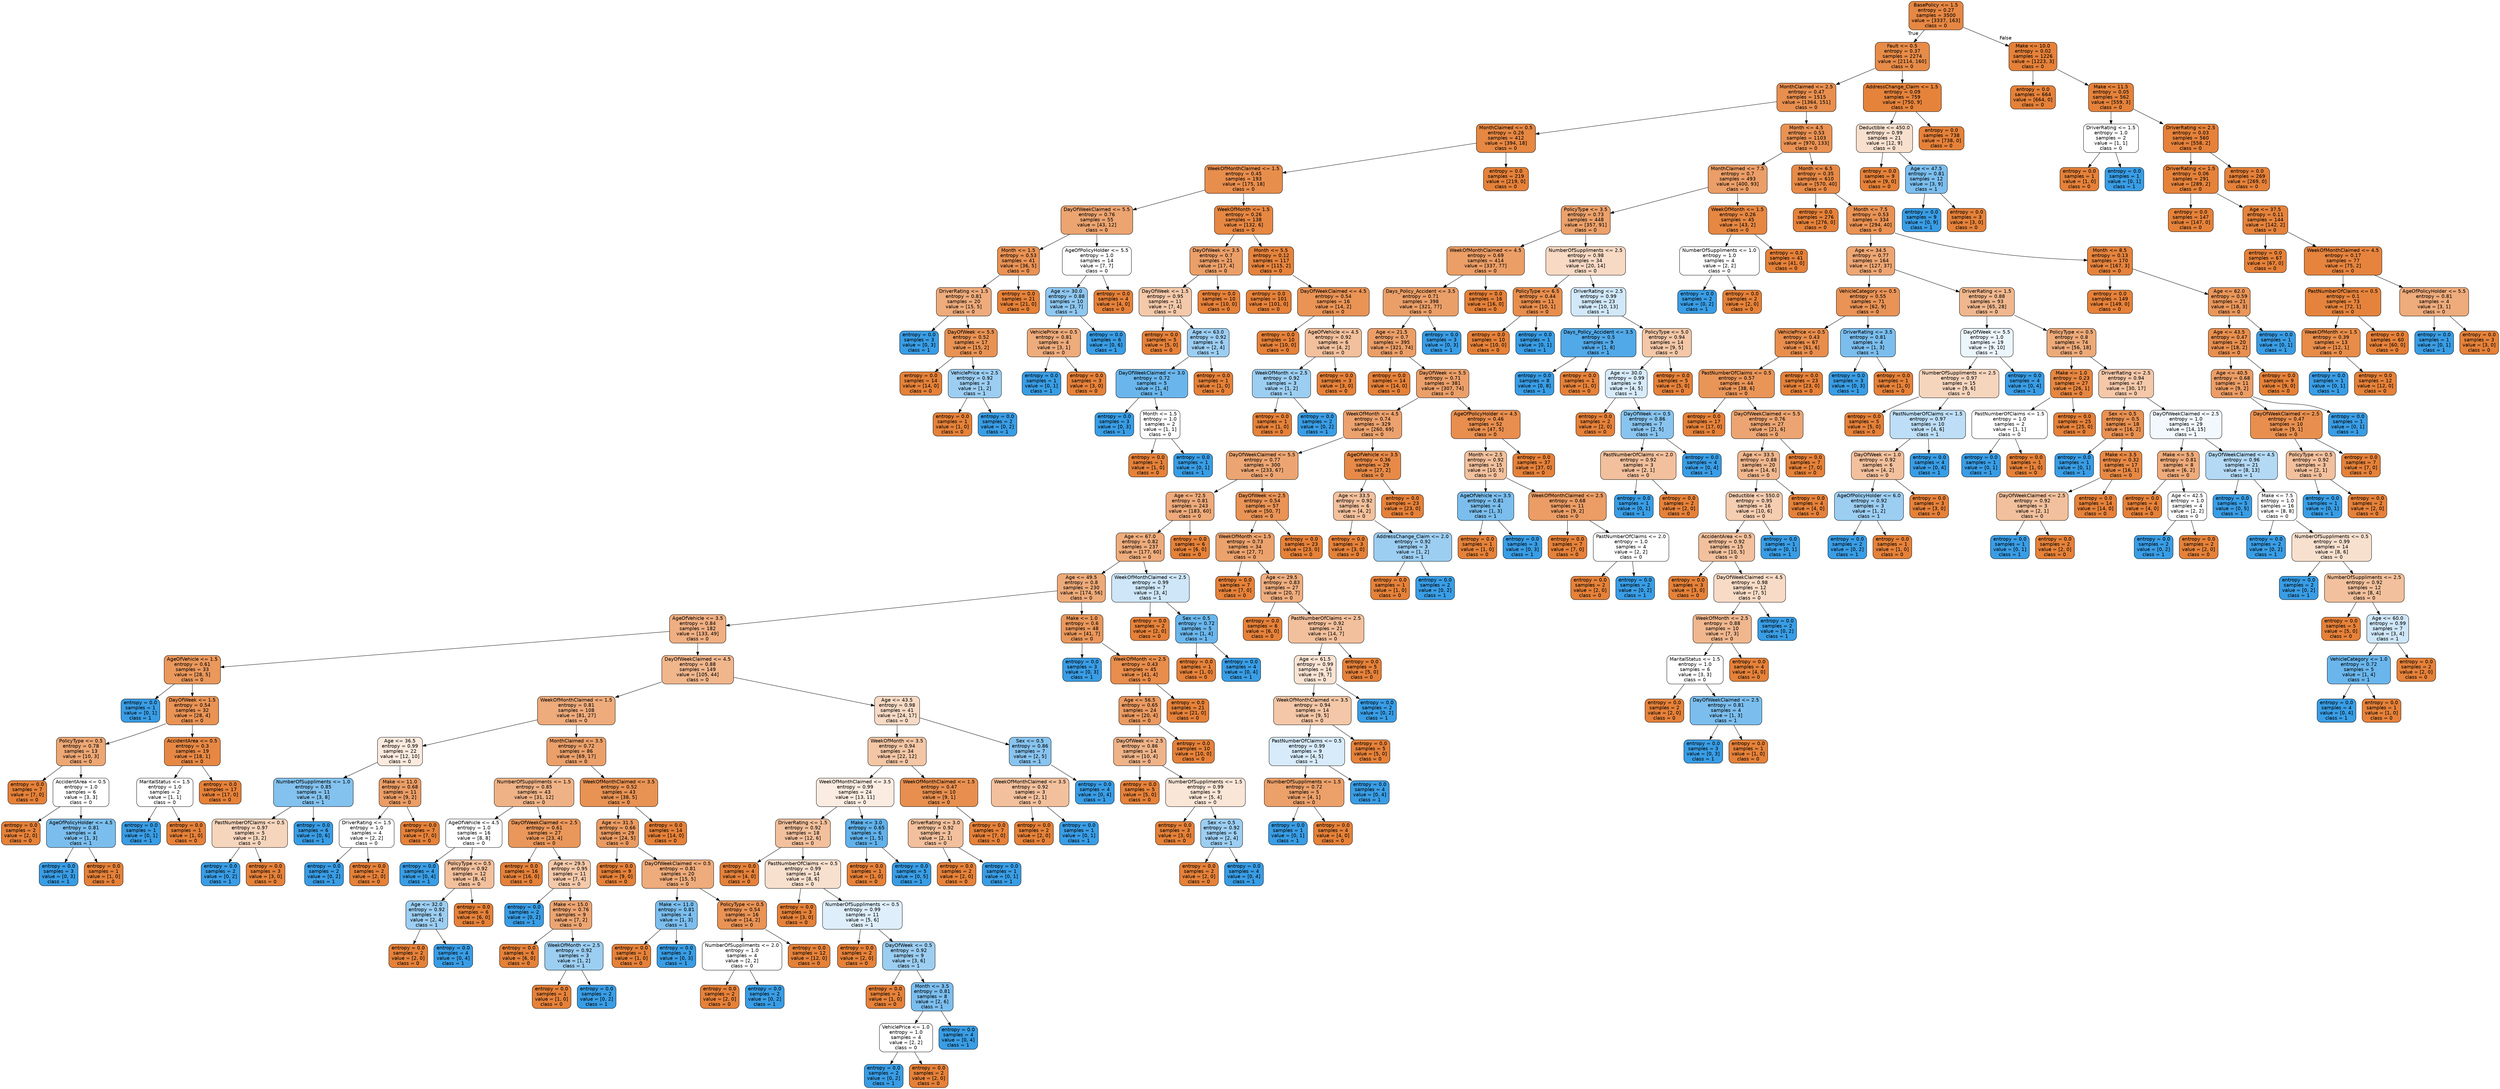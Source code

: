 digraph Tree {
node [shape=box, style="filled, rounded", color="black", fontname=helvetica] ;
edge [fontname=helvetica] ;
0 [label="BasePolicy <= 1.5\nentropy = 0.27\nsamples = 3500\nvalue = [3337, 163]\nclass = 0", fillcolor="#e68743"] ;
1 [label="Fault <= 0.5\nentropy = 0.37\nsamples = 2274\nvalue = [2114, 160]\nclass = 0", fillcolor="#e78b48"] ;
0 -> 1 [labeldistance=2.5, labelangle=45, headlabel="True"] ;
2 [label="MonthClaimed <= 2.5\nentropy = 0.47\nsamples = 1515\nvalue = [1364, 151]\nclass = 0", fillcolor="#e88f4f"] ;
1 -> 2 ;
3 [label="MonthClaimed <= 0.5\nentropy = 0.26\nsamples = 412\nvalue = [394, 18]\nclass = 0", fillcolor="#e68742"] ;
2 -> 3 ;
4 [label="WeekOfMonthClaimed <= 1.5\nentropy = 0.45\nsamples = 193\nvalue = [175, 18]\nclass = 0", fillcolor="#e88e4d"] ;
3 -> 4 ;
5 [label="DayOfWeekClaimed <= 5.5\nentropy = 0.76\nsamples = 55\nvalue = [43, 12]\nclass = 0", fillcolor="#eca470"] ;
4 -> 5 ;
6 [label="Month <= 1.5\nentropy = 0.53\nsamples = 41\nvalue = [36, 5]\nclass = 0", fillcolor="#e99254"] ;
5 -> 6 ;
7 [label="DriverRating <= 1.5\nentropy = 0.81\nsamples = 20\nvalue = [15, 5]\nclass = 0", fillcolor="#eeab7b"] ;
6 -> 7 ;
8 [label="entropy = 0.0\nsamples = 3\nvalue = [0, 3]\nclass = 1", fillcolor="#399de5"] ;
7 -> 8 ;
9 [label="DayOfWeek <= 5.5\nentropy = 0.52\nsamples = 17\nvalue = [15, 2]\nclass = 0", fillcolor="#e89253"] ;
7 -> 9 ;
10 [label="entropy = 0.0\nsamples = 14\nvalue = [14, 0]\nclass = 0", fillcolor="#e58139"] ;
9 -> 10 ;
11 [label="VehiclePrice <= 2.5\nentropy = 0.92\nsamples = 3\nvalue = [1, 2]\nclass = 1", fillcolor="#9ccef2"] ;
9 -> 11 ;
12 [label="entropy = 0.0\nsamples = 1\nvalue = [1, 0]\nclass = 0", fillcolor="#e58139"] ;
11 -> 12 ;
13 [label="entropy = 0.0\nsamples = 2\nvalue = [0, 2]\nclass = 1", fillcolor="#399de5"] ;
11 -> 13 ;
14 [label="entropy = 0.0\nsamples = 21\nvalue = [21, 0]\nclass = 0", fillcolor="#e58139"] ;
6 -> 14 ;
15 [label="AgeOfPolicyHolder <= 5.5\nentropy = 1.0\nsamples = 14\nvalue = [7, 7]\nclass = 0", fillcolor="#ffffff"] ;
5 -> 15 ;
16 [label="Age <= 30.0\nentropy = 0.88\nsamples = 10\nvalue = [3, 7]\nclass = 1", fillcolor="#8ec7f0"] ;
15 -> 16 ;
17 [label="VehiclePrice <= 0.5\nentropy = 0.81\nsamples = 4\nvalue = [3, 1]\nclass = 0", fillcolor="#eeab7b"] ;
16 -> 17 ;
18 [label="entropy = 0.0\nsamples = 1\nvalue = [0, 1]\nclass = 1", fillcolor="#399de5"] ;
17 -> 18 ;
19 [label="entropy = 0.0\nsamples = 3\nvalue = [3, 0]\nclass = 0", fillcolor="#e58139"] ;
17 -> 19 ;
20 [label="entropy = 0.0\nsamples = 6\nvalue = [0, 6]\nclass = 1", fillcolor="#399de5"] ;
16 -> 20 ;
21 [label="entropy = 0.0\nsamples = 4\nvalue = [4, 0]\nclass = 0", fillcolor="#e58139"] ;
15 -> 21 ;
22 [label="WeekOfMonth <= 1.5\nentropy = 0.26\nsamples = 138\nvalue = [132, 6]\nclass = 0", fillcolor="#e68742"] ;
4 -> 22 ;
23 [label="DayOfWeek <= 3.5\nentropy = 0.7\nsamples = 21\nvalue = [17, 4]\nclass = 0", fillcolor="#eb9f68"] ;
22 -> 23 ;
24 [label="DayOfWeek <= 1.5\nentropy = 0.95\nsamples = 11\nvalue = [7, 4]\nclass = 0", fillcolor="#f4c9aa"] ;
23 -> 24 ;
25 [label="entropy = 0.0\nsamples = 5\nvalue = [5, 0]\nclass = 0", fillcolor="#e58139"] ;
24 -> 25 ;
26 [label="Age <= 63.0\nentropy = 0.92\nsamples = 6\nvalue = [2, 4]\nclass = 1", fillcolor="#9ccef2"] ;
24 -> 26 ;
27 [label="DayOfWeekClaimed <= 3.0\nentropy = 0.72\nsamples = 5\nvalue = [1, 4]\nclass = 1", fillcolor="#6ab6ec"] ;
26 -> 27 ;
28 [label="entropy = 0.0\nsamples = 3\nvalue = [0, 3]\nclass = 1", fillcolor="#399de5"] ;
27 -> 28 ;
29 [label="Month <= 1.5\nentropy = 1.0\nsamples = 2\nvalue = [1, 1]\nclass = 0", fillcolor="#ffffff"] ;
27 -> 29 ;
30 [label="entropy = 0.0\nsamples = 1\nvalue = [1, 0]\nclass = 0", fillcolor="#e58139"] ;
29 -> 30 ;
31 [label="entropy = 0.0\nsamples = 1\nvalue = [0, 1]\nclass = 1", fillcolor="#399de5"] ;
29 -> 31 ;
32 [label="entropy = 0.0\nsamples = 1\nvalue = [1, 0]\nclass = 0", fillcolor="#e58139"] ;
26 -> 32 ;
33 [label="entropy = 0.0\nsamples = 10\nvalue = [10, 0]\nclass = 0", fillcolor="#e58139"] ;
23 -> 33 ;
34 [label="Month <= 5.5\nentropy = 0.12\nsamples = 117\nvalue = [115, 2]\nclass = 0", fillcolor="#e5833c"] ;
22 -> 34 ;
35 [label="entropy = 0.0\nsamples = 101\nvalue = [101, 0]\nclass = 0", fillcolor="#e58139"] ;
34 -> 35 ;
36 [label="DayOfWeekClaimed <= 4.5\nentropy = 0.54\nsamples = 16\nvalue = [14, 2]\nclass = 0", fillcolor="#e99355"] ;
34 -> 36 ;
37 [label="entropy = 0.0\nsamples = 10\nvalue = [10, 0]\nclass = 0", fillcolor="#e58139"] ;
36 -> 37 ;
38 [label="AgeOfVehicle <= 4.5\nentropy = 0.92\nsamples = 6\nvalue = [4, 2]\nclass = 0", fillcolor="#f2c09c"] ;
36 -> 38 ;
39 [label="WeekOfMonth <= 2.5\nentropy = 0.92\nsamples = 3\nvalue = [1, 2]\nclass = 1", fillcolor="#9ccef2"] ;
38 -> 39 ;
40 [label="entropy = 0.0\nsamples = 1\nvalue = [1, 0]\nclass = 0", fillcolor="#e58139"] ;
39 -> 40 ;
41 [label="entropy = 0.0\nsamples = 2\nvalue = [0, 2]\nclass = 1", fillcolor="#399de5"] ;
39 -> 41 ;
42 [label="entropy = 0.0\nsamples = 3\nvalue = [3, 0]\nclass = 0", fillcolor="#e58139"] ;
38 -> 42 ;
43 [label="entropy = 0.0\nsamples = 219\nvalue = [219, 0]\nclass = 0", fillcolor="#e58139"] ;
3 -> 43 ;
44 [label="Month <= 4.5\nentropy = 0.53\nsamples = 1103\nvalue = [970, 133]\nclass = 0", fillcolor="#e99254"] ;
2 -> 44 ;
45 [label="MonthClaimed <= 7.5\nentropy = 0.7\nsamples = 493\nvalue = [400, 93]\nclass = 0", fillcolor="#eb9e67"] ;
44 -> 45 ;
46 [label="PolicyType <= 3.5\nentropy = 0.73\nsamples = 448\nvalue = [357, 91]\nclass = 0", fillcolor="#eca16b"] ;
45 -> 46 ;
47 [label="WeekOfMonthClaimed <= 4.5\nentropy = 0.69\nsamples = 414\nvalue = [337, 77]\nclass = 0", fillcolor="#eb9e66"] ;
46 -> 47 ;
48 [label="Days_Policy_Accident <= 3.5\nentropy = 0.71\nsamples = 398\nvalue = [321, 77]\nclass = 0", fillcolor="#eb9f68"] ;
47 -> 48 ;
49 [label="Age <= 21.5\nentropy = 0.7\nsamples = 395\nvalue = [321, 74]\nclass = 0", fillcolor="#eb9e67"] ;
48 -> 49 ;
50 [label="entropy = 0.0\nsamples = 14\nvalue = [14, 0]\nclass = 0", fillcolor="#e58139"] ;
49 -> 50 ;
51 [label="DayOfWeek <= 5.5\nentropy = 0.71\nsamples = 381\nvalue = [307, 74]\nclass = 0", fillcolor="#eb9f69"] ;
49 -> 51 ;
52 [label="WeekOfMonth <= 4.5\nentropy = 0.74\nsamples = 329\nvalue = [260, 69]\nclass = 0", fillcolor="#eca26e"] ;
51 -> 52 ;
53 [label="DayOfWeekClaimed <= 5.5\nentropy = 0.77\nsamples = 300\nvalue = [233, 67]\nclass = 0", fillcolor="#eca572"] ;
52 -> 53 ;
54 [label="Age <= 72.5\nentropy = 0.81\nsamples = 243\nvalue = [183, 60]\nclass = 0", fillcolor="#eeaa7a"] ;
53 -> 54 ;
55 [label="Age <= 67.0\nentropy = 0.82\nsamples = 237\nvalue = [177, 60]\nclass = 0", fillcolor="#eeac7c"] ;
54 -> 55 ;
56 [label="Age <= 49.5\nentropy = 0.8\nsamples = 230\nvalue = [174, 56]\nclass = 0", fillcolor="#edaa79"] ;
55 -> 56 ;
57 [label="AgeOfVehicle <= 3.5\nentropy = 0.84\nsamples = 182\nvalue = [133, 49]\nclass = 0", fillcolor="#efaf82"] ;
56 -> 57 ;
58 [label="AgeOfVehicle <= 1.5\nentropy = 0.61\nsamples = 33\nvalue = [28, 5]\nclass = 0", fillcolor="#ea985c"] ;
57 -> 58 ;
59 [label="entropy = 0.0\nsamples = 1\nvalue = [0, 1]\nclass = 1", fillcolor="#399de5"] ;
58 -> 59 ;
60 [label="DayOfWeek <= 1.5\nentropy = 0.54\nsamples = 32\nvalue = [28, 4]\nclass = 0", fillcolor="#e99355"] ;
58 -> 60 ;
61 [label="PolicyType <= 0.5\nentropy = 0.78\nsamples = 13\nvalue = [10, 3]\nclass = 0", fillcolor="#eda774"] ;
60 -> 61 ;
62 [label="entropy = 0.0\nsamples = 7\nvalue = [7, 0]\nclass = 0", fillcolor="#e58139"] ;
61 -> 62 ;
63 [label="AccidentArea <= 0.5\nentropy = 1.0\nsamples = 6\nvalue = [3, 3]\nclass = 0", fillcolor="#ffffff"] ;
61 -> 63 ;
64 [label="entropy = 0.0\nsamples = 2\nvalue = [2, 0]\nclass = 0", fillcolor="#e58139"] ;
63 -> 64 ;
65 [label="AgeOfPolicyHolder <= 4.5\nentropy = 0.81\nsamples = 4\nvalue = [1, 3]\nclass = 1", fillcolor="#7bbeee"] ;
63 -> 65 ;
66 [label="entropy = 0.0\nsamples = 3\nvalue = [0, 3]\nclass = 1", fillcolor="#399de5"] ;
65 -> 66 ;
67 [label="entropy = 0.0\nsamples = 1\nvalue = [1, 0]\nclass = 0", fillcolor="#e58139"] ;
65 -> 67 ;
68 [label="AccidentArea <= 0.5\nentropy = 0.3\nsamples = 19\nvalue = [18, 1]\nclass = 0", fillcolor="#e68844"] ;
60 -> 68 ;
69 [label="MaritalStatus <= 1.5\nentropy = 1.0\nsamples = 2\nvalue = [1, 1]\nclass = 0", fillcolor="#ffffff"] ;
68 -> 69 ;
70 [label="entropy = 0.0\nsamples = 1\nvalue = [0, 1]\nclass = 1", fillcolor="#399de5"] ;
69 -> 70 ;
71 [label="entropy = 0.0\nsamples = 1\nvalue = [1, 0]\nclass = 0", fillcolor="#e58139"] ;
69 -> 71 ;
72 [label="entropy = 0.0\nsamples = 17\nvalue = [17, 0]\nclass = 0", fillcolor="#e58139"] ;
68 -> 72 ;
73 [label="DayOfWeekClaimed <= 4.5\nentropy = 0.88\nsamples = 149\nvalue = [105, 44]\nclass = 0", fillcolor="#f0b68c"] ;
57 -> 73 ;
74 [label="WeekOfMonthClaimed <= 1.5\nentropy = 0.81\nsamples = 108\nvalue = [81, 27]\nclass = 0", fillcolor="#eeab7b"] ;
73 -> 74 ;
75 [label="Age <= 36.5\nentropy = 0.99\nsamples = 22\nvalue = [12, 10]\nclass = 0", fillcolor="#fbeade"] ;
74 -> 75 ;
76 [label="NumberOfSuppliments <= 1.0\nentropy = 0.85\nsamples = 11\nvalue = [3, 8]\nclass = 1", fillcolor="#83c2ef"] ;
75 -> 76 ;
77 [label="PastNumberOfClaims <= 0.5\nentropy = 0.97\nsamples = 5\nvalue = [3, 2]\nclass = 0", fillcolor="#f6d5bd"] ;
76 -> 77 ;
78 [label="entropy = 0.0\nsamples = 2\nvalue = [0, 2]\nclass = 1", fillcolor="#399de5"] ;
77 -> 78 ;
79 [label="entropy = 0.0\nsamples = 3\nvalue = [3, 0]\nclass = 0", fillcolor="#e58139"] ;
77 -> 79 ;
80 [label="entropy = 0.0\nsamples = 6\nvalue = [0, 6]\nclass = 1", fillcolor="#399de5"] ;
76 -> 80 ;
81 [label="Make <= 11.0\nentropy = 0.68\nsamples = 11\nvalue = [9, 2]\nclass = 0", fillcolor="#eb9d65"] ;
75 -> 81 ;
82 [label="DriverRating <= 1.5\nentropy = 1.0\nsamples = 4\nvalue = [2, 2]\nclass = 0", fillcolor="#ffffff"] ;
81 -> 82 ;
83 [label="entropy = 0.0\nsamples = 2\nvalue = [0, 2]\nclass = 1", fillcolor="#399de5"] ;
82 -> 83 ;
84 [label="entropy = 0.0\nsamples = 2\nvalue = [2, 0]\nclass = 0", fillcolor="#e58139"] ;
82 -> 84 ;
85 [label="entropy = 0.0\nsamples = 7\nvalue = [7, 0]\nclass = 0", fillcolor="#e58139"] ;
81 -> 85 ;
86 [label="MonthClaimed <= 3.5\nentropy = 0.72\nsamples = 86\nvalue = [69, 17]\nclass = 0", fillcolor="#eba06a"] ;
74 -> 86 ;
87 [label="NumberOfSuppliments <= 1.5\nentropy = 0.85\nsamples = 43\nvalue = [31, 12]\nclass = 0", fillcolor="#efb286"] ;
86 -> 87 ;
88 [label="AgeOfVehicle <= 4.5\nentropy = 1.0\nsamples = 16\nvalue = [8, 8]\nclass = 0", fillcolor="#ffffff"] ;
87 -> 88 ;
89 [label="entropy = 0.0\nsamples = 4\nvalue = [0, 4]\nclass = 1", fillcolor="#399de5"] ;
88 -> 89 ;
90 [label="PolicyType <= 0.5\nentropy = 0.92\nsamples = 12\nvalue = [8, 4]\nclass = 0", fillcolor="#f2c09c"] ;
88 -> 90 ;
91 [label="Age <= 32.0\nentropy = 0.92\nsamples = 6\nvalue = [2, 4]\nclass = 1", fillcolor="#9ccef2"] ;
90 -> 91 ;
92 [label="entropy = 0.0\nsamples = 2\nvalue = [2, 0]\nclass = 0", fillcolor="#e58139"] ;
91 -> 92 ;
93 [label="entropy = 0.0\nsamples = 4\nvalue = [0, 4]\nclass = 1", fillcolor="#399de5"] ;
91 -> 93 ;
94 [label="entropy = 0.0\nsamples = 6\nvalue = [6, 0]\nclass = 0", fillcolor="#e58139"] ;
90 -> 94 ;
95 [label="DayOfWeekClaimed <= 2.5\nentropy = 0.61\nsamples = 27\nvalue = [23, 4]\nclass = 0", fillcolor="#ea975b"] ;
87 -> 95 ;
96 [label="entropy = 0.0\nsamples = 16\nvalue = [16, 0]\nclass = 0", fillcolor="#e58139"] ;
95 -> 96 ;
97 [label="Age <= 29.5\nentropy = 0.95\nsamples = 11\nvalue = [7, 4]\nclass = 0", fillcolor="#f4c9aa"] ;
95 -> 97 ;
98 [label="entropy = 0.0\nsamples = 2\nvalue = [0, 2]\nclass = 1", fillcolor="#399de5"] ;
97 -> 98 ;
99 [label="Make <= 15.0\nentropy = 0.76\nsamples = 9\nvalue = [7, 2]\nclass = 0", fillcolor="#eca572"] ;
97 -> 99 ;
100 [label="entropy = 0.0\nsamples = 6\nvalue = [6, 0]\nclass = 0", fillcolor="#e58139"] ;
99 -> 100 ;
101 [label="WeekOfMonth <= 2.5\nentropy = 0.92\nsamples = 3\nvalue = [1, 2]\nclass = 1", fillcolor="#9ccef2"] ;
99 -> 101 ;
102 [label="entropy = 0.0\nsamples = 1\nvalue = [1, 0]\nclass = 0", fillcolor="#e58139"] ;
101 -> 102 ;
103 [label="entropy = 0.0\nsamples = 2\nvalue = [0, 2]\nclass = 1", fillcolor="#399de5"] ;
101 -> 103 ;
104 [label="WeekOfMonthClaimed <= 3.5\nentropy = 0.52\nsamples = 43\nvalue = [38, 5]\nclass = 0", fillcolor="#e89253"] ;
86 -> 104 ;
105 [label="Age <= 31.5\nentropy = 0.66\nsamples = 29\nvalue = [24, 5]\nclass = 0", fillcolor="#ea9b62"] ;
104 -> 105 ;
106 [label="entropy = 0.0\nsamples = 9\nvalue = [9, 0]\nclass = 0", fillcolor="#e58139"] ;
105 -> 106 ;
107 [label="DayOfWeekClaimed <= 0.5\nentropy = 0.81\nsamples = 20\nvalue = [15, 5]\nclass = 0", fillcolor="#eeab7b"] ;
105 -> 107 ;
108 [label="Make <= 11.0\nentropy = 0.81\nsamples = 4\nvalue = [1, 3]\nclass = 1", fillcolor="#7bbeee"] ;
107 -> 108 ;
109 [label="entropy = 0.0\nsamples = 1\nvalue = [1, 0]\nclass = 0", fillcolor="#e58139"] ;
108 -> 109 ;
110 [label="entropy = 0.0\nsamples = 3\nvalue = [0, 3]\nclass = 1", fillcolor="#399de5"] ;
108 -> 110 ;
111 [label="PolicyType <= 0.5\nentropy = 0.54\nsamples = 16\nvalue = [14, 2]\nclass = 0", fillcolor="#e99355"] ;
107 -> 111 ;
112 [label="NumberOfSuppliments <= 2.0\nentropy = 1.0\nsamples = 4\nvalue = [2, 2]\nclass = 0", fillcolor="#ffffff"] ;
111 -> 112 ;
113 [label="entropy = 0.0\nsamples = 2\nvalue = [2, 0]\nclass = 0", fillcolor="#e58139"] ;
112 -> 113 ;
114 [label="entropy = 0.0\nsamples = 2\nvalue = [0, 2]\nclass = 1", fillcolor="#399de5"] ;
112 -> 114 ;
115 [label="entropy = 0.0\nsamples = 12\nvalue = [12, 0]\nclass = 0", fillcolor="#e58139"] ;
111 -> 115 ;
116 [label="entropy = 0.0\nsamples = 14\nvalue = [14, 0]\nclass = 0", fillcolor="#e58139"] ;
104 -> 116 ;
117 [label="Age <= 43.5\nentropy = 0.98\nsamples = 41\nvalue = [24, 17]\nclass = 0", fillcolor="#f7dac5"] ;
73 -> 117 ;
118 [label="WeekOfMonth <= 3.5\nentropy = 0.94\nsamples = 34\nvalue = [22, 12]\nclass = 0", fillcolor="#f3c6a5"] ;
117 -> 118 ;
119 [label="WeekOfMonthClaimed <= 3.5\nentropy = 0.99\nsamples = 24\nvalue = [13, 11]\nclass = 0", fillcolor="#fbece1"] ;
118 -> 119 ;
120 [label="DriverRating <= 1.5\nentropy = 0.92\nsamples = 18\nvalue = [12, 6]\nclass = 0", fillcolor="#f2c09c"] ;
119 -> 120 ;
121 [label="entropy = 0.0\nsamples = 4\nvalue = [4, 0]\nclass = 0", fillcolor="#e58139"] ;
120 -> 121 ;
122 [label="PastNumberOfClaims <= 0.5\nentropy = 0.99\nsamples = 14\nvalue = [8, 6]\nclass = 0", fillcolor="#f8e0ce"] ;
120 -> 122 ;
123 [label="entropy = 0.0\nsamples = 3\nvalue = [3, 0]\nclass = 0", fillcolor="#e58139"] ;
122 -> 123 ;
124 [label="NumberOfSuppliments <= 0.5\nentropy = 0.99\nsamples = 11\nvalue = [5, 6]\nclass = 1", fillcolor="#deeffb"] ;
122 -> 124 ;
125 [label="entropy = 0.0\nsamples = 2\nvalue = [2, 0]\nclass = 0", fillcolor="#e58139"] ;
124 -> 125 ;
126 [label="DayOfWeek <= 0.5\nentropy = 0.92\nsamples = 9\nvalue = [3, 6]\nclass = 1", fillcolor="#9ccef2"] ;
124 -> 126 ;
127 [label="entropy = 0.0\nsamples = 1\nvalue = [1, 0]\nclass = 0", fillcolor="#e58139"] ;
126 -> 127 ;
128 [label="Month <= 3.5\nentropy = 0.81\nsamples = 8\nvalue = [2, 6]\nclass = 1", fillcolor="#7bbeee"] ;
126 -> 128 ;
129 [label="VehiclePrice <= 1.0\nentropy = 1.0\nsamples = 4\nvalue = [2, 2]\nclass = 0", fillcolor="#ffffff"] ;
128 -> 129 ;
130 [label="entropy = 0.0\nsamples = 2\nvalue = [0, 2]\nclass = 1", fillcolor="#399de5"] ;
129 -> 130 ;
131 [label="entropy = 0.0\nsamples = 2\nvalue = [2, 0]\nclass = 0", fillcolor="#e58139"] ;
129 -> 131 ;
132 [label="entropy = 0.0\nsamples = 4\nvalue = [0, 4]\nclass = 1", fillcolor="#399de5"] ;
128 -> 132 ;
133 [label="Make <= 3.0\nentropy = 0.65\nsamples = 6\nvalue = [1, 5]\nclass = 1", fillcolor="#61b1ea"] ;
119 -> 133 ;
134 [label="entropy = 0.0\nsamples = 1\nvalue = [1, 0]\nclass = 0", fillcolor="#e58139"] ;
133 -> 134 ;
135 [label="entropy = 0.0\nsamples = 5\nvalue = [0, 5]\nclass = 1", fillcolor="#399de5"] ;
133 -> 135 ;
136 [label="WeekOfMonthClaimed <= 1.5\nentropy = 0.47\nsamples = 10\nvalue = [9, 1]\nclass = 0", fillcolor="#e88f4f"] ;
118 -> 136 ;
137 [label="DriverRating <= 3.0\nentropy = 0.92\nsamples = 3\nvalue = [2, 1]\nclass = 0", fillcolor="#f2c09c"] ;
136 -> 137 ;
138 [label="entropy = 0.0\nsamples = 2\nvalue = [2, 0]\nclass = 0", fillcolor="#e58139"] ;
137 -> 138 ;
139 [label="entropy = 0.0\nsamples = 1\nvalue = [0, 1]\nclass = 1", fillcolor="#399de5"] ;
137 -> 139 ;
140 [label="entropy = 0.0\nsamples = 7\nvalue = [7, 0]\nclass = 0", fillcolor="#e58139"] ;
136 -> 140 ;
141 [label="Sex <= 0.5\nentropy = 0.86\nsamples = 7\nvalue = [2, 5]\nclass = 1", fillcolor="#88c4ef"] ;
117 -> 141 ;
142 [label="WeekOfMonthClaimed <= 3.5\nentropy = 0.92\nsamples = 3\nvalue = [2, 1]\nclass = 0", fillcolor="#f2c09c"] ;
141 -> 142 ;
143 [label="entropy = 0.0\nsamples = 2\nvalue = [2, 0]\nclass = 0", fillcolor="#e58139"] ;
142 -> 143 ;
144 [label="entropy = 0.0\nsamples = 1\nvalue = [0, 1]\nclass = 1", fillcolor="#399de5"] ;
142 -> 144 ;
145 [label="entropy = 0.0\nsamples = 4\nvalue = [0, 4]\nclass = 1", fillcolor="#399de5"] ;
141 -> 145 ;
146 [label="Make <= 1.0\nentropy = 0.6\nsamples = 48\nvalue = [41, 7]\nclass = 0", fillcolor="#e9975b"] ;
56 -> 146 ;
147 [label="entropy = 0.0\nsamples = 3\nvalue = [0, 3]\nclass = 1", fillcolor="#399de5"] ;
146 -> 147 ;
148 [label="WeekOfMonth <= 2.5\nentropy = 0.43\nsamples = 45\nvalue = [41, 4]\nclass = 0", fillcolor="#e88d4c"] ;
146 -> 148 ;
149 [label="Age <= 56.5\nentropy = 0.65\nsamples = 24\nvalue = [20, 4]\nclass = 0", fillcolor="#ea9a61"] ;
148 -> 149 ;
150 [label="DayOfWeek <= 2.5\nentropy = 0.86\nsamples = 14\nvalue = [10, 4]\nclass = 0", fillcolor="#efb388"] ;
149 -> 150 ;
151 [label="entropy = 0.0\nsamples = 5\nvalue = [5, 0]\nclass = 0", fillcolor="#e58139"] ;
150 -> 151 ;
152 [label="NumberOfSuppliments <= 1.5\nentropy = 0.99\nsamples = 9\nvalue = [5, 4]\nclass = 0", fillcolor="#fae6d7"] ;
150 -> 152 ;
153 [label="entropy = 0.0\nsamples = 3\nvalue = [3, 0]\nclass = 0", fillcolor="#e58139"] ;
152 -> 153 ;
154 [label="Sex <= 0.5\nentropy = 0.92\nsamples = 6\nvalue = [2, 4]\nclass = 1", fillcolor="#9ccef2"] ;
152 -> 154 ;
155 [label="entropy = 0.0\nsamples = 2\nvalue = [2, 0]\nclass = 0", fillcolor="#e58139"] ;
154 -> 155 ;
156 [label="entropy = 0.0\nsamples = 4\nvalue = [0, 4]\nclass = 1", fillcolor="#399de5"] ;
154 -> 156 ;
157 [label="entropy = 0.0\nsamples = 10\nvalue = [10, 0]\nclass = 0", fillcolor="#e58139"] ;
149 -> 157 ;
158 [label="entropy = 0.0\nsamples = 21\nvalue = [21, 0]\nclass = 0", fillcolor="#e58139"] ;
148 -> 158 ;
159 [label="WeekOfMonthClaimed <= 2.5\nentropy = 0.99\nsamples = 7\nvalue = [3, 4]\nclass = 1", fillcolor="#cee6f8"] ;
55 -> 159 ;
160 [label="entropy = 0.0\nsamples = 2\nvalue = [2, 0]\nclass = 0", fillcolor="#e58139"] ;
159 -> 160 ;
161 [label="Sex <= 0.5\nentropy = 0.72\nsamples = 5\nvalue = [1, 4]\nclass = 1", fillcolor="#6ab6ec"] ;
159 -> 161 ;
162 [label="entropy = 0.0\nsamples = 1\nvalue = [1, 0]\nclass = 0", fillcolor="#e58139"] ;
161 -> 162 ;
163 [label="entropy = 0.0\nsamples = 4\nvalue = [0, 4]\nclass = 1", fillcolor="#399de5"] ;
161 -> 163 ;
164 [label="entropy = 0.0\nsamples = 6\nvalue = [6, 0]\nclass = 0", fillcolor="#e58139"] ;
54 -> 164 ;
165 [label="DayOfWeek <= 2.5\nentropy = 0.54\nsamples = 57\nvalue = [50, 7]\nclass = 0", fillcolor="#e99355"] ;
53 -> 165 ;
166 [label="WeekOfMonth <= 1.5\nentropy = 0.73\nsamples = 34\nvalue = [27, 7]\nclass = 0", fillcolor="#eca26c"] ;
165 -> 166 ;
167 [label="entropy = 0.0\nsamples = 7\nvalue = [7, 0]\nclass = 0", fillcolor="#e58139"] ;
166 -> 167 ;
168 [label="Age <= 29.5\nentropy = 0.83\nsamples = 27\nvalue = [20, 7]\nclass = 0", fillcolor="#eead7e"] ;
166 -> 168 ;
169 [label="entropy = 0.0\nsamples = 6\nvalue = [6, 0]\nclass = 0", fillcolor="#e58139"] ;
168 -> 169 ;
170 [label="PastNumberOfClaims <= 2.5\nentropy = 0.92\nsamples = 21\nvalue = [14, 7]\nclass = 0", fillcolor="#f2c09c"] ;
168 -> 170 ;
171 [label="Age <= 61.5\nentropy = 0.99\nsamples = 16\nvalue = [9, 7]\nclass = 0", fillcolor="#f9e3d3"] ;
170 -> 171 ;
172 [label="WeekOfMonthClaimed <= 3.5\nentropy = 0.94\nsamples = 14\nvalue = [9, 5]\nclass = 0", fillcolor="#f3c7a7"] ;
171 -> 172 ;
173 [label="PastNumberOfClaims <= 0.5\nentropy = 0.99\nsamples = 9\nvalue = [4, 5]\nclass = 1", fillcolor="#d7ebfa"] ;
172 -> 173 ;
174 [label="NumberOfSuppliments <= 1.5\nentropy = 0.72\nsamples = 5\nvalue = [4, 1]\nclass = 0", fillcolor="#eca06a"] ;
173 -> 174 ;
175 [label="entropy = 0.0\nsamples = 1\nvalue = [0, 1]\nclass = 1", fillcolor="#399de5"] ;
174 -> 175 ;
176 [label="entropy = 0.0\nsamples = 4\nvalue = [4, 0]\nclass = 0", fillcolor="#e58139"] ;
174 -> 176 ;
177 [label="entropy = 0.0\nsamples = 4\nvalue = [0, 4]\nclass = 1", fillcolor="#399de5"] ;
173 -> 177 ;
178 [label="entropy = 0.0\nsamples = 5\nvalue = [5, 0]\nclass = 0", fillcolor="#e58139"] ;
172 -> 178 ;
179 [label="entropy = 0.0\nsamples = 2\nvalue = [0, 2]\nclass = 1", fillcolor="#399de5"] ;
171 -> 179 ;
180 [label="entropy = 0.0\nsamples = 5\nvalue = [5, 0]\nclass = 0", fillcolor="#e58139"] ;
170 -> 180 ;
181 [label="entropy = 0.0\nsamples = 23\nvalue = [23, 0]\nclass = 0", fillcolor="#e58139"] ;
165 -> 181 ;
182 [label="AgeOfVehicle <= 3.5\nentropy = 0.36\nsamples = 29\nvalue = [27, 2]\nclass = 0", fillcolor="#e78a48"] ;
52 -> 182 ;
183 [label="Age <= 33.5\nentropy = 0.92\nsamples = 6\nvalue = [4, 2]\nclass = 0", fillcolor="#f2c09c"] ;
182 -> 183 ;
184 [label="entropy = 0.0\nsamples = 3\nvalue = [3, 0]\nclass = 0", fillcolor="#e58139"] ;
183 -> 184 ;
185 [label="AddressChange_Claim <= 2.0\nentropy = 0.92\nsamples = 3\nvalue = [1, 2]\nclass = 1", fillcolor="#9ccef2"] ;
183 -> 185 ;
186 [label="entropy = 0.0\nsamples = 1\nvalue = [1, 0]\nclass = 0", fillcolor="#e58139"] ;
185 -> 186 ;
187 [label="entropy = 0.0\nsamples = 2\nvalue = [0, 2]\nclass = 1", fillcolor="#399de5"] ;
185 -> 187 ;
188 [label="entropy = 0.0\nsamples = 23\nvalue = [23, 0]\nclass = 0", fillcolor="#e58139"] ;
182 -> 188 ;
189 [label="AgeOfPolicyHolder <= 4.5\nentropy = 0.46\nsamples = 52\nvalue = [47, 5]\nclass = 0", fillcolor="#e88e4e"] ;
51 -> 189 ;
190 [label="Month <= 2.5\nentropy = 0.92\nsamples = 15\nvalue = [10, 5]\nclass = 0", fillcolor="#f2c09c"] ;
189 -> 190 ;
191 [label="AgeOfVehicle <= 3.5\nentropy = 0.81\nsamples = 4\nvalue = [1, 3]\nclass = 1", fillcolor="#7bbeee"] ;
190 -> 191 ;
192 [label="entropy = 0.0\nsamples = 1\nvalue = [1, 0]\nclass = 0", fillcolor="#e58139"] ;
191 -> 192 ;
193 [label="entropy = 0.0\nsamples = 3\nvalue = [0, 3]\nclass = 1", fillcolor="#399de5"] ;
191 -> 193 ;
194 [label="WeekOfMonthClaimed <= 2.5\nentropy = 0.68\nsamples = 11\nvalue = [9, 2]\nclass = 0", fillcolor="#eb9d65"] ;
190 -> 194 ;
195 [label="entropy = 0.0\nsamples = 7\nvalue = [7, 0]\nclass = 0", fillcolor="#e58139"] ;
194 -> 195 ;
196 [label="PastNumberOfClaims <= 2.0\nentropy = 1.0\nsamples = 4\nvalue = [2, 2]\nclass = 0", fillcolor="#ffffff"] ;
194 -> 196 ;
197 [label="entropy = 0.0\nsamples = 2\nvalue = [2, 0]\nclass = 0", fillcolor="#e58139"] ;
196 -> 197 ;
198 [label="entropy = 0.0\nsamples = 2\nvalue = [0, 2]\nclass = 1", fillcolor="#399de5"] ;
196 -> 198 ;
199 [label="entropy = 0.0\nsamples = 37\nvalue = [37, 0]\nclass = 0", fillcolor="#e58139"] ;
189 -> 199 ;
200 [label="entropy = 0.0\nsamples = 3\nvalue = [0, 3]\nclass = 1", fillcolor="#399de5"] ;
48 -> 200 ;
201 [label="entropy = 0.0\nsamples = 16\nvalue = [16, 0]\nclass = 0", fillcolor="#e58139"] ;
47 -> 201 ;
202 [label="NumberOfSuppliments <= 2.5\nentropy = 0.98\nsamples = 34\nvalue = [20, 14]\nclass = 0", fillcolor="#f7d9c4"] ;
46 -> 202 ;
203 [label="PolicyType <= 6.5\nentropy = 0.44\nsamples = 11\nvalue = [10, 1]\nclass = 0", fillcolor="#e88e4d"] ;
202 -> 203 ;
204 [label="entropy = 0.0\nsamples = 10\nvalue = [10, 0]\nclass = 0", fillcolor="#e58139"] ;
203 -> 204 ;
205 [label="entropy = 0.0\nsamples = 1\nvalue = [0, 1]\nclass = 1", fillcolor="#399de5"] ;
203 -> 205 ;
206 [label="DriverRating <= 2.5\nentropy = 0.99\nsamples = 23\nvalue = [10, 13]\nclass = 1", fillcolor="#d1e8f9"] ;
202 -> 206 ;
207 [label="Days_Policy_Accident <= 3.5\nentropy = 0.5\nsamples = 9\nvalue = [1, 8]\nclass = 1", fillcolor="#52a9e8"] ;
206 -> 207 ;
208 [label="entropy = 0.0\nsamples = 8\nvalue = [0, 8]\nclass = 1", fillcolor="#399de5"] ;
207 -> 208 ;
209 [label="entropy = 0.0\nsamples = 1\nvalue = [1, 0]\nclass = 0", fillcolor="#e58139"] ;
207 -> 209 ;
210 [label="PolicyType <= 5.0\nentropy = 0.94\nsamples = 14\nvalue = [9, 5]\nclass = 0", fillcolor="#f3c7a7"] ;
206 -> 210 ;
211 [label="Age <= 30.0\nentropy = 0.99\nsamples = 9\nvalue = [4, 5]\nclass = 1", fillcolor="#d7ebfa"] ;
210 -> 211 ;
212 [label="entropy = 0.0\nsamples = 2\nvalue = [2, 0]\nclass = 0", fillcolor="#e58139"] ;
211 -> 212 ;
213 [label="DayOfWeek <= 0.5\nentropy = 0.86\nsamples = 7\nvalue = [2, 5]\nclass = 1", fillcolor="#88c4ef"] ;
211 -> 213 ;
214 [label="PastNumberOfClaims <= 2.0\nentropy = 0.92\nsamples = 3\nvalue = [2, 1]\nclass = 0", fillcolor="#f2c09c"] ;
213 -> 214 ;
215 [label="entropy = 0.0\nsamples = 1\nvalue = [0, 1]\nclass = 1", fillcolor="#399de5"] ;
214 -> 215 ;
216 [label="entropy = 0.0\nsamples = 2\nvalue = [2, 0]\nclass = 0", fillcolor="#e58139"] ;
214 -> 216 ;
217 [label="entropy = 0.0\nsamples = 4\nvalue = [0, 4]\nclass = 1", fillcolor="#399de5"] ;
213 -> 217 ;
218 [label="entropy = 0.0\nsamples = 5\nvalue = [5, 0]\nclass = 0", fillcolor="#e58139"] ;
210 -> 218 ;
219 [label="WeekOfMonth <= 1.5\nentropy = 0.26\nsamples = 45\nvalue = [43, 2]\nclass = 0", fillcolor="#e68742"] ;
45 -> 219 ;
220 [label="NumberOfSuppliments <= 1.0\nentropy = 1.0\nsamples = 4\nvalue = [2, 2]\nclass = 0", fillcolor="#ffffff"] ;
219 -> 220 ;
221 [label="entropy = 0.0\nsamples = 2\nvalue = [0, 2]\nclass = 1", fillcolor="#399de5"] ;
220 -> 221 ;
222 [label="entropy = 0.0\nsamples = 2\nvalue = [2, 0]\nclass = 0", fillcolor="#e58139"] ;
220 -> 222 ;
223 [label="entropy = 0.0\nsamples = 41\nvalue = [41, 0]\nclass = 0", fillcolor="#e58139"] ;
219 -> 223 ;
224 [label="Month <= 6.5\nentropy = 0.35\nsamples = 610\nvalue = [570, 40]\nclass = 0", fillcolor="#e78a47"] ;
44 -> 224 ;
225 [label="entropy = 0.0\nsamples = 276\nvalue = [276, 0]\nclass = 0", fillcolor="#e58139"] ;
224 -> 225 ;
226 [label="Month <= 7.5\nentropy = 0.53\nsamples = 334\nvalue = [294, 40]\nclass = 0", fillcolor="#e99254"] ;
224 -> 226 ;
227 [label="Age <= 34.5\nentropy = 0.77\nsamples = 164\nvalue = [127, 37]\nclass = 0", fillcolor="#eda673"] ;
226 -> 227 ;
228 [label="VehicleCategory <= 0.5\nentropy = 0.55\nsamples = 71\nvalue = [62, 9]\nclass = 0", fillcolor="#e99356"] ;
227 -> 228 ;
229 [label="VehiclePrice <= 0.5\nentropy = 0.43\nsamples = 67\nvalue = [61, 6]\nclass = 0", fillcolor="#e88d4c"] ;
228 -> 229 ;
230 [label="PastNumberOfClaims <= 0.5\nentropy = 0.57\nsamples = 44\nvalue = [38, 6]\nclass = 0", fillcolor="#e99558"] ;
229 -> 230 ;
231 [label="entropy = 0.0\nsamples = 17\nvalue = [17, 0]\nclass = 0", fillcolor="#e58139"] ;
230 -> 231 ;
232 [label="DayOfWeekClaimed <= 5.5\nentropy = 0.76\nsamples = 27\nvalue = [21, 6]\nclass = 0", fillcolor="#eca572"] ;
230 -> 232 ;
233 [label="Age <= 33.5\nentropy = 0.88\nsamples = 20\nvalue = [14, 6]\nclass = 0", fillcolor="#f0b78e"] ;
232 -> 233 ;
234 [label="Deductible <= 550.0\nentropy = 0.95\nsamples = 16\nvalue = [10, 6]\nclass = 0", fillcolor="#f5cdb0"] ;
233 -> 234 ;
235 [label="AccidentArea <= 0.5\nentropy = 0.92\nsamples = 15\nvalue = [10, 5]\nclass = 0", fillcolor="#f2c09c"] ;
234 -> 235 ;
236 [label="entropy = 0.0\nsamples = 3\nvalue = [3, 0]\nclass = 0", fillcolor="#e58139"] ;
235 -> 236 ;
237 [label="DayOfWeekClaimed <= 4.5\nentropy = 0.98\nsamples = 12\nvalue = [7, 5]\nclass = 0", fillcolor="#f8dbc6"] ;
235 -> 237 ;
238 [label="WeekOfMonth <= 2.5\nentropy = 0.88\nsamples = 10\nvalue = [7, 3]\nclass = 0", fillcolor="#f0b78e"] ;
237 -> 238 ;
239 [label="MaritalStatus <= 1.5\nentropy = 1.0\nsamples = 6\nvalue = [3, 3]\nclass = 0", fillcolor="#ffffff"] ;
238 -> 239 ;
240 [label="entropy = 0.0\nsamples = 2\nvalue = [2, 0]\nclass = 0", fillcolor="#e58139"] ;
239 -> 240 ;
241 [label="DayOfWeekClaimed <= 2.5\nentropy = 0.81\nsamples = 4\nvalue = [1, 3]\nclass = 1", fillcolor="#7bbeee"] ;
239 -> 241 ;
242 [label="entropy = 0.0\nsamples = 3\nvalue = [0, 3]\nclass = 1", fillcolor="#399de5"] ;
241 -> 242 ;
243 [label="entropy = 0.0\nsamples = 1\nvalue = [1, 0]\nclass = 0", fillcolor="#e58139"] ;
241 -> 243 ;
244 [label="entropy = 0.0\nsamples = 4\nvalue = [4, 0]\nclass = 0", fillcolor="#e58139"] ;
238 -> 244 ;
245 [label="entropy = 0.0\nsamples = 2\nvalue = [0, 2]\nclass = 1", fillcolor="#399de5"] ;
237 -> 245 ;
246 [label="entropy = 0.0\nsamples = 1\nvalue = [0, 1]\nclass = 1", fillcolor="#399de5"] ;
234 -> 246 ;
247 [label="entropy = 0.0\nsamples = 4\nvalue = [4, 0]\nclass = 0", fillcolor="#e58139"] ;
233 -> 247 ;
248 [label="entropy = 0.0\nsamples = 7\nvalue = [7, 0]\nclass = 0", fillcolor="#e58139"] ;
232 -> 248 ;
249 [label="entropy = 0.0\nsamples = 23\nvalue = [23, 0]\nclass = 0", fillcolor="#e58139"] ;
229 -> 249 ;
250 [label="DriverRating <= 3.5\nentropy = 0.81\nsamples = 4\nvalue = [1, 3]\nclass = 1", fillcolor="#7bbeee"] ;
228 -> 250 ;
251 [label="entropy = 0.0\nsamples = 3\nvalue = [0, 3]\nclass = 1", fillcolor="#399de5"] ;
250 -> 251 ;
252 [label="entropy = 0.0\nsamples = 1\nvalue = [1, 0]\nclass = 0", fillcolor="#e58139"] ;
250 -> 252 ;
253 [label="DriverRating <= 1.5\nentropy = 0.88\nsamples = 93\nvalue = [65, 28]\nclass = 0", fillcolor="#f0b78e"] ;
227 -> 253 ;
254 [label="DayOfWeek <= 5.5\nentropy = 1.0\nsamples = 19\nvalue = [9, 10]\nclass = 1", fillcolor="#ebf5fc"] ;
253 -> 254 ;
255 [label="NumberOfSuppliments <= 2.5\nentropy = 0.97\nsamples = 15\nvalue = [9, 6]\nclass = 0", fillcolor="#f6d5bd"] ;
254 -> 255 ;
256 [label="entropy = 0.0\nsamples = 5\nvalue = [5, 0]\nclass = 0", fillcolor="#e58139"] ;
255 -> 256 ;
257 [label="PastNumberOfClaims <= 1.5\nentropy = 0.97\nsamples = 10\nvalue = [4, 6]\nclass = 1", fillcolor="#bddef6"] ;
255 -> 257 ;
258 [label="DayOfWeek <= 1.0\nentropy = 0.92\nsamples = 6\nvalue = [4, 2]\nclass = 0", fillcolor="#f2c09c"] ;
257 -> 258 ;
259 [label="AgeOfPolicyHolder <= 6.0\nentropy = 0.92\nsamples = 3\nvalue = [1, 2]\nclass = 1", fillcolor="#9ccef2"] ;
258 -> 259 ;
260 [label="entropy = 0.0\nsamples = 2\nvalue = [0, 2]\nclass = 1", fillcolor="#399de5"] ;
259 -> 260 ;
261 [label="entropy = 0.0\nsamples = 1\nvalue = [1, 0]\nclass = 0", fillcolor="#e58139"] ;
259 -> 261 ;
262 [label="entropy = 0.0\nsamples = 3\nvalue = [3, 0]\nclass = 0", fillcolor="#e58139"] ;
258 -> 262 ;
263 [label="entropy = 0.0\nsamples = 4\nvalue = [0, 4]\nclass = 1", fillcolor="#399de5"] ;
257 -> 263 ;
264 [label="entropy = 0.0\nsamples = 4\nvalue = [0, 4]\nclass = 1", fillcolor="#399de5"] ;
254 -> 264 ;
265 [label="PolicyType <= 0.5\nentropy = 0.8\nsamples = 74\nvalue = [56, 18]\nclass = 0", fillcolor="#edaa79"] ;
253 -> 265 ;
266 [label="Make <= 1.0\nentropy = 0.23\nsamples = 27\nvalue = [26, 1]\nclass = 0", fillcolor="#e68641"] ;
265 -> 266 ;
267 [label="PastNumberOfClaims <= 1.5\nentropy = 1.0\nsamples = 2\nvalue = [1, 1]\nclass = 0", fillcolor="#ffffff"] ;
266 -> 267 ;
268 [label="entropy = 0.0\nsamples = 1\nvalue = [0, 1]\nclass = 1", fillcolor="#399de5"] ;
267 -> 268 ;
269 [label="entropy = 0.0\nsamples = 1\nvalue = [1, 0]\nclass = 0", fillcolor="#e58139"] ;
267 -> 269 ;
270 [label="entropy = 0.0\nsamples = 25\nvalue = [25, 0]\nclass = 0", fillcolor="#e58139"] ;
266 -> 270 ;
271 [label="DriverRating <= 2.5\nentropy = 0.94\nsamples = 47\nvalue = [30, 17]\nclass = 0", fillcolor="#f4c8a9"] ;
265 -> 271 ;
272 [label="Sex <= 0.5\nentropy = 0.5\nsamples = 18\nvalue = [16, 2]\nclass = 0", fillcolor="#e89152"] ;
271 -> 272 ;
273 [label="entropy = 0.0\nsamples = 1\nvalue = [0, 1]\nclass = 1", fillcolor="#399de5"] ;
272 -> 273 ;
274 [label="Make <= 3.5\nentropy = 0.32\nsamples = 17\nvalue = [16, 1]\nclass = 0", fillcolor="#e78945"] ;
272 -> 274 ;
275 [label="DayOfWeekClaimed <= 2.5\nentropy = 0.92\nsamples = 3\nvalue = [2, 1]\nclass = 0", fillcolor="#f2c09c"] ;
274 -> 275 ;
276 [label="entropy = 0.0\nsamples = 1\nvalue = [0, 1]\nclass = 1", fillcolor="#399de5"] ;
275 -> 276 ;
277 [label="entropy = 0.0\nsamples = 2\nvalue = [2, 0]\nclass = 0", fillcolor="#e58139"] ;
275 -> 277 ;
278 [label="entropy = 0.0\nsamples = 14\nvalue = [14, 0]\nclass = 0", fillcolor="#e58139"] ;
274 -> 278 ;
279 [label="DayOfWeekClaimed <= 2.5\nentropy = 1.0\nsamples = 29\nvalue = [14, 15]\nclass = 1", fillcolor="#f2f8fd"] ;
271 -> 279 ;
280 [label="Make <= 5.5\nentropy = 0.81\nsamples = 8\nvalue = [6, 2]\nclass = 0", fillcolor="#eeab7b"] ;
279 -> 280 ;
281 [label="entropy = 0.0\nsamples = 4\nvalue = [4, 0]\nclass = 0", fillcolor="#e58139"] ;
280 -> 281 ;
282 [label="Age <= 42.5\nentropy = 1.0\nsamples = 4\nvalue = [2, 2]\nclass = 0", fillcolor="#ffffff"] ;
280 -> 282 ;
283 [label="entropy = 0.0\nsamples = 2\nvalue = [0, 2]\nclass = 1", fillcolor="#399de5"] ;
282 -> 283 ;
284 [label="entropy = 0.0\nsamples = 2\nvalue = [2, 0]\nclass = 0", fillcolor="#e58139"] ;
282 -> 284 ;
285 [label="DayOfWeekClaimed <= 4.5\nentropy = 0.96\nsamples = 21\nvalue = [8, 13]\nclass = 1", fillcolor="#b3d9f5"] ;
279 -> 285 ;
286 [label="entropy = 0.0\nsamples = 5\nvalue = [0, 5]\nclass = 1", fillcolor="#399de5"] ;
285 -> 286 ;
287 [label="Make <= 7.5\nentropy = 1.0\nsamples = 16\nvalue = [8, 8]\nclass = 0", fillcolor="#ffffff"] ;
285 -> 287 ;
288 [label="entropy = 0.0\nsamples = 2\nvalue = [0, 2]\nclass = 1", fillcolor="#399de5"] ;
287 -> 288 ;
289 [label="NumberOfSuppliments <= 0.5\nentropy = 0.99\nsamples = 14\nvalue = [8, 6]\nclass = 0", fillcolor="#f8e0ce"] ;
287 -> 289 ;
290 [label="entropy = 0.0\nsamples = 2\nvalue = [0, 2]\nclass = 1", fillcolor="#399de5"] ;
289 -> 290 ;
291 [label="NumberOfSuppliments <= 2.5\nentropy = 0.92\nsamples = 12\nvalue = [8, 4]\nclass = 0", fillcolor="#f2c09c"] ;
289 -> 291 ;
292 [label="entropy = 0.0\nsamples = 5\nvalue = [5, 0]\nclass = 0", fillcolor="#e58139"] ;
291 -> 292 ;
293 [label="Age <= 60.0\nentropy = 0.99\nsamples = 7\nvalue = [3, 4]\nclass = 1", fillcolor="#cee6f8"] ;
291 -> 293 ;
294 [label="VehicleCategory <= 1.0\nentropy = 0.72\nsamples = 5\nvalue = [1, 4]\nclass = 1", fillcolor="#6ab6ec"] ;
293 -> 294 ;
295 [label="entropy = 0.0\nsamples = 4\nvalue = [0, 4]\nclass = 1", fillcolor="#399de5"] ;
294 -> 295 ;
296 [label="entropy = 0.0\nsamples = 1\nvalue = [1, 0]\nclass = 0", fillcolor="#e58139"] ;
294 -> 296 ;
297 [label="entropy = 0.0\nsamples = 2\nvalue = [2, 0]\nclass = 0", fillcolor="#e58139"] ;
293 -> 297 ;
298 [label="Month <= 8.5\nentropy = 0.13\nsamples = 170\nvalue = [167, 3]\nclass = 0", fillcolor="#e5833d"] ;
226 -> 298 ;
299 [label="entropy = 0.0\nsamples = 149\nvalue = [149, 0]\nclass = 0", fillcolor="#e58139"] ;
298 -> 299 ;
300 [label="Age <= 62.0\nentropy = 0.59\nsamples = 21\nvalue = [18, 3]\nclass = 0", fillcolor="#e9965a"] ;
298 -> 300 ;
301 [label="Age <= 43.5\nentropy = 0.47\nsamples = 20\nvalue = [18, 2]\nclass = 0", fillcolor="#e88f4f"] ;
300 -> 301 ;
302 [label="Age <= 40.5\nentropy = 0.68\nsamples = 11\nvalue = [9, 2]\nclass = 0", fillcolor="#eb9d65"] ;
301 -> 302 ;
303 [label="DayOfWeekClaimed <= 2.5\nentropy = 0.47\nsamples = 10\nvalue = [9, 1]\nclass = 0", fillcolor="#e88f4f"] ;
302 -> 303 ;
304 [label="PolicyType <= 0.5\nentropy = 0.92\nsamples = 3\nvalue = [2, 1]\nclass = 0", fillcolor="#f2c09c"] ;
303 -> 304 ;
305 [label="entropy = 0.0\nsamples = 1\nvalue = [0, 1]\nclass = 1", fillcolor="#399de5"] ;
304 -> 305 ;
306 [label="entropy = 0.0\nsamples = 2\nvalue = [2, 0]\nclass = 0", fillcolor="#e58139"] ;
304 -> 306 ;
307 [label="entropy = 0.0\nsamples = 7\nvalue = [7, 0]\nclass = 0", fillcolor="#e58139"] ;
303 -> 307 ;
308 [label="entropy = 0.0\nsamples = 1\nvalue = [0, 1]\nclass = 1", fillcolor="#399de5"] ;
302 -> 308 ;
309 [label="entropy = 0.0\nsamples = 9\nvalue = [9, 0]\nclass = 0", fillcolor="#e58139"] ;
301 -> 309 ;
310 [label="entropy = 0.0\nsamples = 1\nvalue = [0, 1]\nclass = 1", fillcolor="#399de5"] ;
300 -> 310 ;
311 [label="AddressChange_Claim <= 1.5\nentropy = 0.09\nsamples = 759\nvalue = [750, 9]\nclass = 0", fillcolor="#e5833b"] ;
1 -> 311 ;
312 [label="Deductible <= 450.0\nentropy = 0.99\nsamples = 21\nvalue = [12, 9]\nclass = 0", fillcolor="#f8e0ce"] ;
311 -> 312 ;
313 [label="entropy = 0.0\nsamples = 9\nvalue = [9, 0]\nclass = 0", fillcolor="#e58139"] ;
312 -> 313 ;
314 [label="Age <= 47.5\nentropy = 0.81\nsamples = 12\nvalue = [3, 9]\nclass = 1", fillcolor="#7bbeee"] ;
312 -> 314 ;
315 [label="entropy = 0.0\nsamples = 9\nvalue = [0, 9]\nclass = 1", fillcolor="#399de5"] ;
314 -> 315 ;
316 [label="entropy = 0.0\nsamples = 3\nvalue = [3, 0]\nclass = 0", fillcolor="#e58139"] ;
314 -> 316 ;
317 [label="entropy = 0.0\nsamples = 738\nvalue = [738, 0]\nclass = 0", fillcolor="#e58139"] ;
311 -> 317 ;
318 [label="Make <= 10.0\nentropy = 0.02\nsamples = 1226\nvalue = [1223, 3]\nclass = 0", fillcolor="#e58139"] ;
0 -> 318 [labeldistance=2.5, labelangle=-45, headlabel="False"] ;
319 [label="entropy = 0.0\nsamples = 664\nvalue = [664, 0]\nclass = 0", fillcolor="#e58139"] ;
318 -> 319 ;
320 [label="Make <= 11.5\nentropy = 0.05\nsamples = 562\nvalue = [559, 3]\nclass = 0", fillcolor="#e5823a"] ;
318 -> 320 ;
321 [label="DriverRating <= 1.5\nentropy = 1.0\nsamples = 2\nvalue = [1, 1]\nclass = 0", fillcolor="#ffffff"] ;
320 -> 321 ;
322 [label="entropy = 0.0\nsamples = 1\nvalue = [1, 0]\nclass = 0", fillcolor="#e58139"] ;
321 -> 322 ;
323 [label="entropy = 0.0\nsamples = 1\nvalue = [0, 1]\nclass = 1", fillcolor="#399de5"] ;
321 -> 323 ;
324 [label="DriverRating <= 2.5\nentropy = 0.03\nsamples = 560\nvalue = [558, 2]\nclass = 0", fillcolor="#e5813a"] ;
320 -> 324 ;
325 [label="DriverRating <= 1.5\nentropy = 0.06\nsamples = 291\nvalue = [289, 2]\nclass = 0", fillcolor="#e5823a"] ;
324 -> 325 ;
326 [label="entropy = 0.0\nsamples = 147\nvalue = [147, 0]\nclass = 0", fillcolor="#e58139"] ;
325 -> 326 ;
327 [label="Age <= 37.5\nentropy = 0.11\nsamples = 144\nvalue = [142, 2]\nclass = 0", fillcolor="#e5833c"] ;
325 -> 327 ;
328 [label="entropy = 0.0\nsamples = 67\nvalue = [67, 0]\nclass = 0", fillcolor="#e58139"] ;
327 -> 328 ;
329 [label="WeekOfMonthClaimed <= 4.5\nentropy = 0.17\nsamples = 77\nvalue = [75, 2]\nclass = 0", fillcolor="#e6843e"] ;
327 -> 329 ;
330 [label="PastNumberOfClaims <= 0.5\nentropy = 0.1\nsamples = 73\nvalue = [72, 1]\nclass = 0", fillcolor="#e5833c"] ;
329 -> 330 ;
331 [label="WeekOfMonth <= 1.5\nentropy = 0.39\nsamples = 13\nvalue = [12, 1]\nclass = 0", fillcolor="#e78c49"] ;
330 -> 331 ;
332 [label="entropy = 0.0\nsamples = 1\nvalue = [0, 1]\nclass = 1", fillcolor="#399de5"] ;
331 -> 332 ;
333 [label="entropy = 0.0\nsamples = 12\nvalue = [12, 0]\nclass = 0", fillcolor="#e58139"] ;
331 -> 333 ;
334 [label="entropy = 0.0\nsamples = 60\nvalue = [60, 0]\nclass = 0", fillcolor="#e58139"] ;
330 -> 334 ;
335 [label="AgeOfPolicyHolder <= 5.5\nentropy = 0.81\nsamples = 4\nvalue = [3, 1]\nclass = 0", fillcolor="#eeab7b"] ;
329 -> 335 ;
336 [label="entropy = 0.0\nsamples = 1\nvalue = [0, 1]\nclass = 1", fillcolor="#399de5"] ;
335 -> 336 ;
337 [label="entropy = 0.0\nsamples = 3\nvalue = [3, 0]\nclass = 0", fillcolor="#e58139"] ;
335 -> 337 ;
338 [label="entropy = 0.0\nsamples = 269\nvalue = [269, 0]\nclass = 0", fillcolor="#e58139"] ;
324 -> 338 ;
}